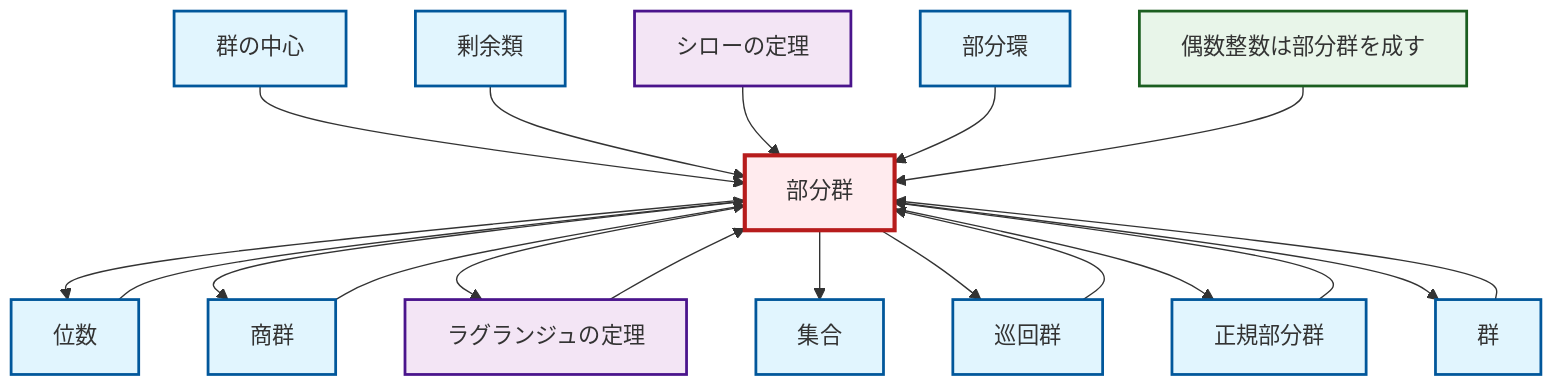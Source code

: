 graph TD
    classDef definition fill:#e1f5fe,stroke:#01579b,stroke-width:2px
    classDef theorem fill:#f3e5f5,stroke:#4a148c,stroke-width:2px
    classDef axiom fill:#fff3e0,stroke:#e65100,stroke-width:2px
    classDef example fill:#e8f5e9,stroke:#1b5e20,stroke-width:2px
    classDef current fill:#ffebee,stroke:#b71c1c,stroke-width:3px
    def-subring["部分環"]:::definition
    def-coset["剰余類"]:::definition
    def-subgroup["部分群"]:::definition
    def-set["集合"]:::definition
    ex-even-integers-subgroup["偶数整数は部分群を成す"]:::example
    def-quotient-group["商群"]:::definition
    def-cyclic-group["巡回群"]:::definition
    def-normal-subgroup["正規部分群"]:::definition
    def-order["位数"]:::definition
    def-center-of-group["群の中心"]:::definition
    thm-lagrange["ラグランジュの定理"]:::theorem
    thm-sylow["シローの定理"]:::theorem
    def-group["群"]:::definition
    def-subgroup --> def-order
    def-center-of-group --> def-subgroup
    def-subgroup --> def-quotient-group
    def-subgroup --> thm-lagrange
    def-quotient-group --> def-subgroup
    def-subgroup --> def-set
    def-subgroup --> def-cyclic-group
    def-coset --> def-subgroup
    thm-sylow --> def-subgroup
    thm-lagrange --> def-subgroup
    def-subring --> def-subgroup
    ex-even-integers-subgroup --> def-subgroup
    def-order --> def-subgroup
    def-group --> def-subgroup
    def-cyclic-group --> def-subgroup
    def-normal-subgroup --> def-subgroup
    def-subgroup --> def-normal-subgroup
    def-subgroup --> def-group
    class def-subgroup current